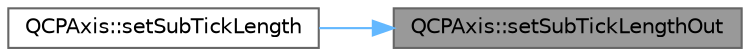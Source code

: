 digraph "QCPAxis::setSubTickLengthOut"
{
 // LATEX_PDF_SIZE
  bgcolor="transparent";
  edge [fontname=Helvetica,fontsize=10,labelfontname=Helvetica,labelfontsize=10];
  node [fontname=Helvetica,fontsize=10,shape=box,height=0.2,width=0.4];
  rankdir="RL";
  Node1 [label="QCPAxis::setSubTickLengthOut",height=0.2,width=0.4,color="gray40", fillcolor="grey60", style="filled", fontcolor="black",tooltip=" "];
  Node1 -> Node2 [dir="back",color="steelblue1",style="solid"];
  Node2 [label="QCPAxis::setSubTickLength",height=0.2,width=0.4,color="grey40", fillcolor="white", style="filled",URL="$class_q_c_p_axis.html#ab702d6fd42fc620607435339a1c2a2e1",tooltip=" "];
}
